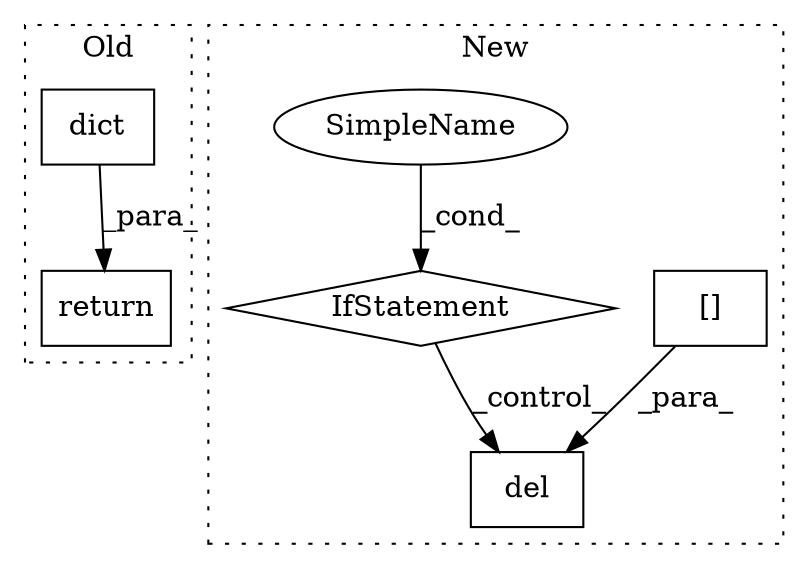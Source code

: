 digraph G {
subgraph cluster0 {
1 [label="dict" a="32" s="2131,2144" l="5,1" shape="box"];
6 [label="return" a="41" s="2124" l="7" shape="box"];
label = "Old";
style="dotted";
}
subgraph cluster1 {
2 [label="del" a="32" s="2114,2151" l="4,1" shape="box"];
3 [label="IfStatement" a="25" s="2053,2100" l="12,2" shape="diamond"];
4 [label="[]" a="2" s="2118,2150" l="9,1" shape="box"];
5 [label="SimpleName" a="42" s="" l="" shape="ellipse"];
label = "New";
style="dotted";
}
1 -> 6 [label="_para_"];
3 -> 2 [label="_control_"];
4 -> 2 [label="_para_"];
5 -> 3 [label="_cond_"];
}